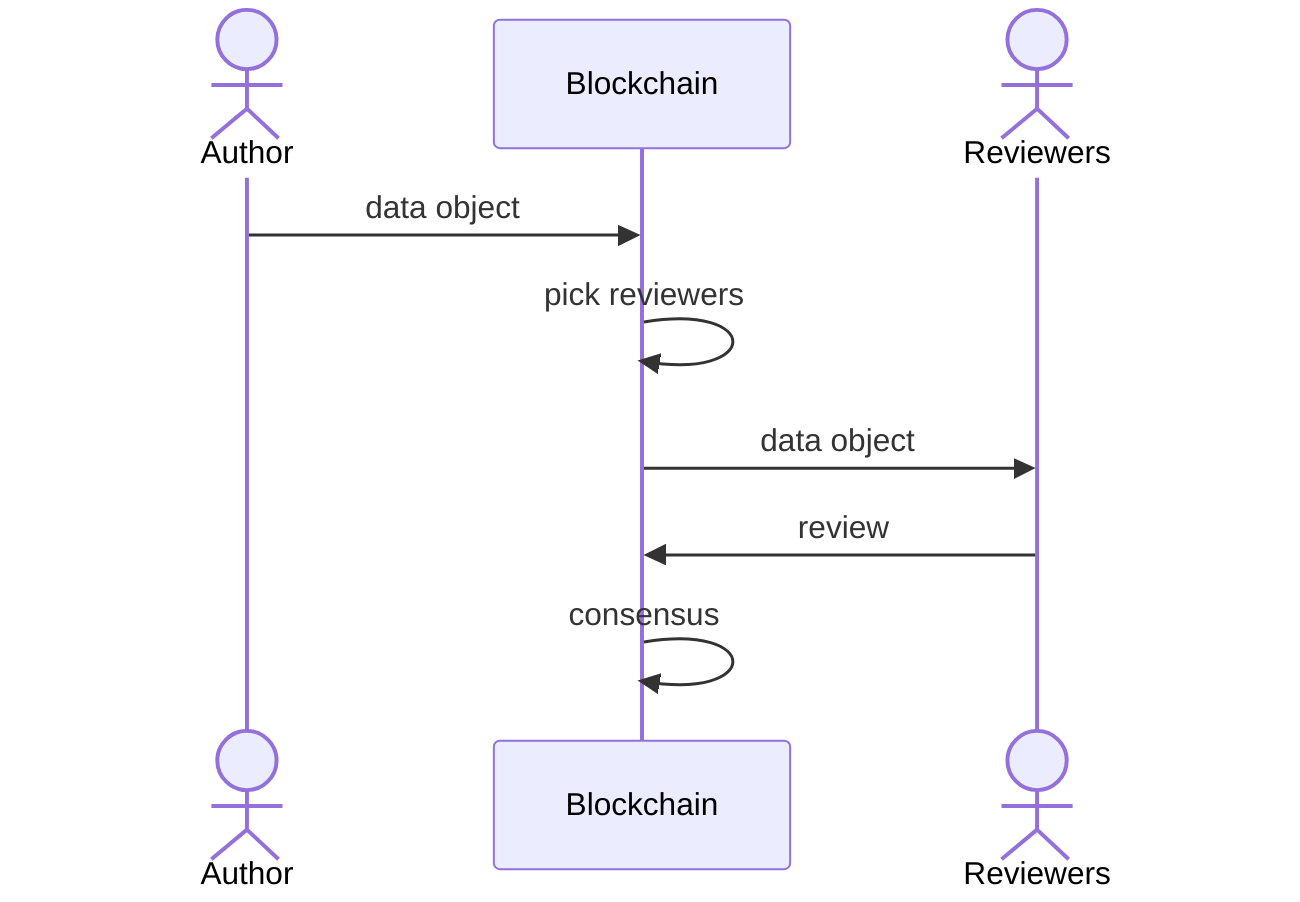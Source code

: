 sequenceDiagram
  actor a as Author
  participant b as Blockchain
  actor r as Reviewers
  a ->> b: data object
  b ->> b: pick reviewers
  b ->> r: data object
  r ->> b: review
  b ->> b: consensus